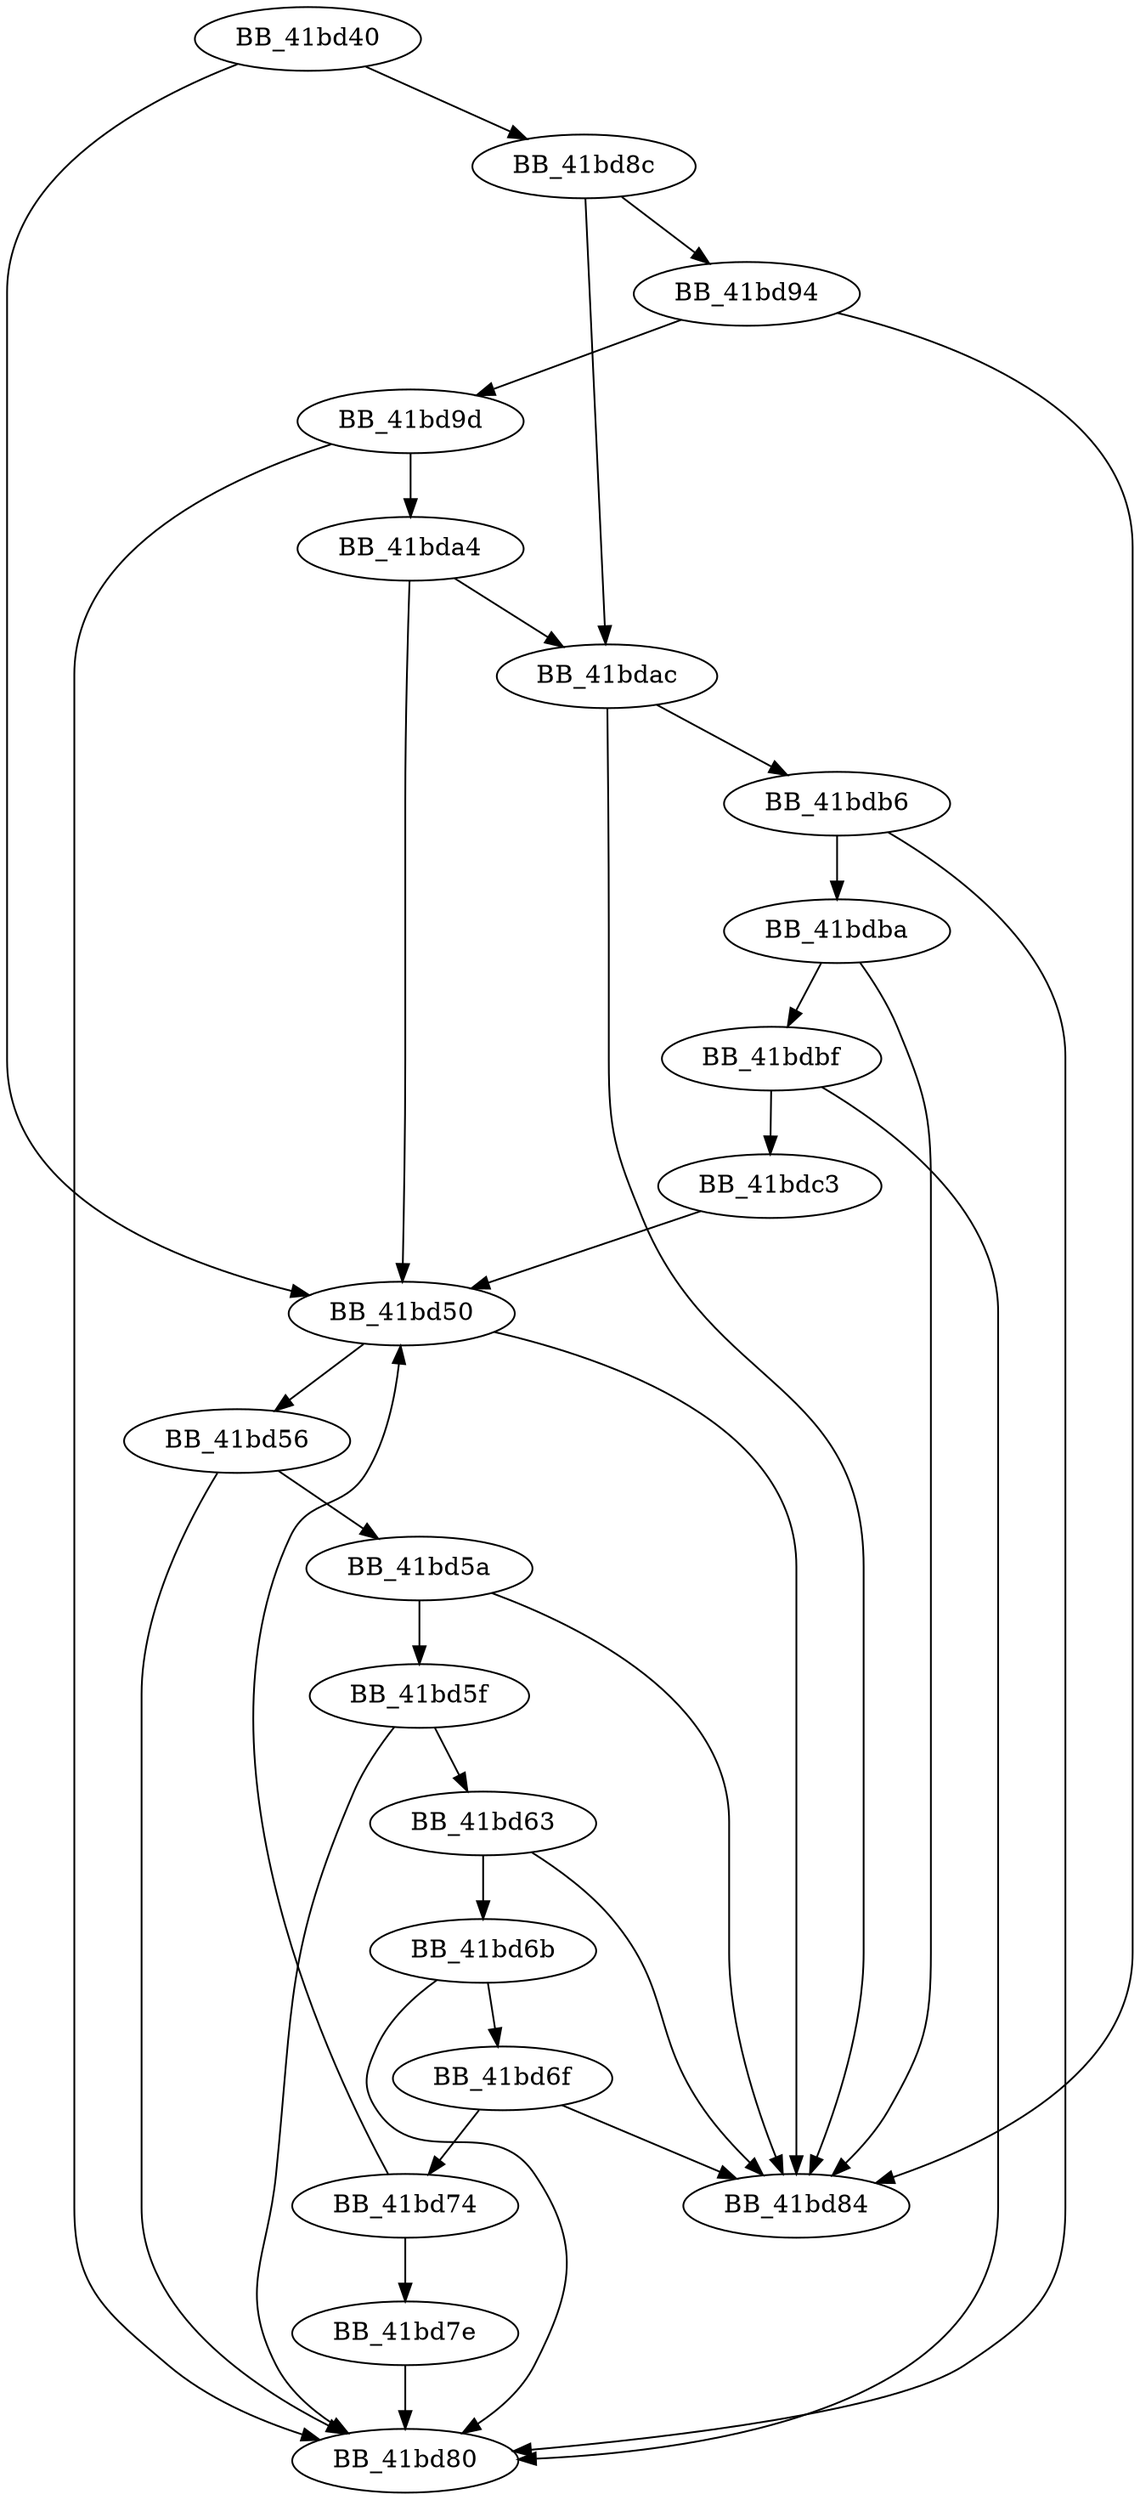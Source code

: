 DiGraph _strcmp{
BB_41bd40->BB_41bd50
BB_41bd40->BB_41bd8c
BB_41bd50->BB_41bd56
BB_41bd50->BB_41bd84
BB_41bd56->BB_41bd5a
BB_41bd56->BB_41bd80
BB_41bd5a->BB_41bd5f
BB_41bd5a->BB_41bd84
BB_41bd5f->BB_41bd63
BB_41bd5f->BB_41bd80
BB_41bd63->BB_41bd6b
BB_41bd63->BB_41bd84
BB_41bd6b->BB_41bd6f
BB_41bd6b->BB_41bd80
BB_41bd6f->BB_41bd74
BB_41bd6f->BB_41bd84
BB_41bd74->BB_41bd50
BB_41bd74->BB_41bd7e
BB_41bd7e->BB_41bd80
BB_41bd8c->BB_41bd94
BB_41bd8c->BB_41bdac
BB_41bd94->BB_41bd84
BB_41bd94->BB_41bd9d
BB_41bd9d->BB_41bd80
BB_41bd9d->BB_41bda4
BB_41bda4->BB_41bd50
BB_41bda4->BB_41bdac
BB_41bdac->BB_41bd84
BB_41bdac->BB_41bdb6
BB_41bdb6->BB_41bd80
BB_41bdb6->BB_41bdba
BB_41bdba->BB_41bd84
BB_41bdba->BB_41bdbf
BB_41bdbf->BB_41bd80
BB_41bdbf->BB_41bdc3
BB_41bdc3->BB_41bd50
}
